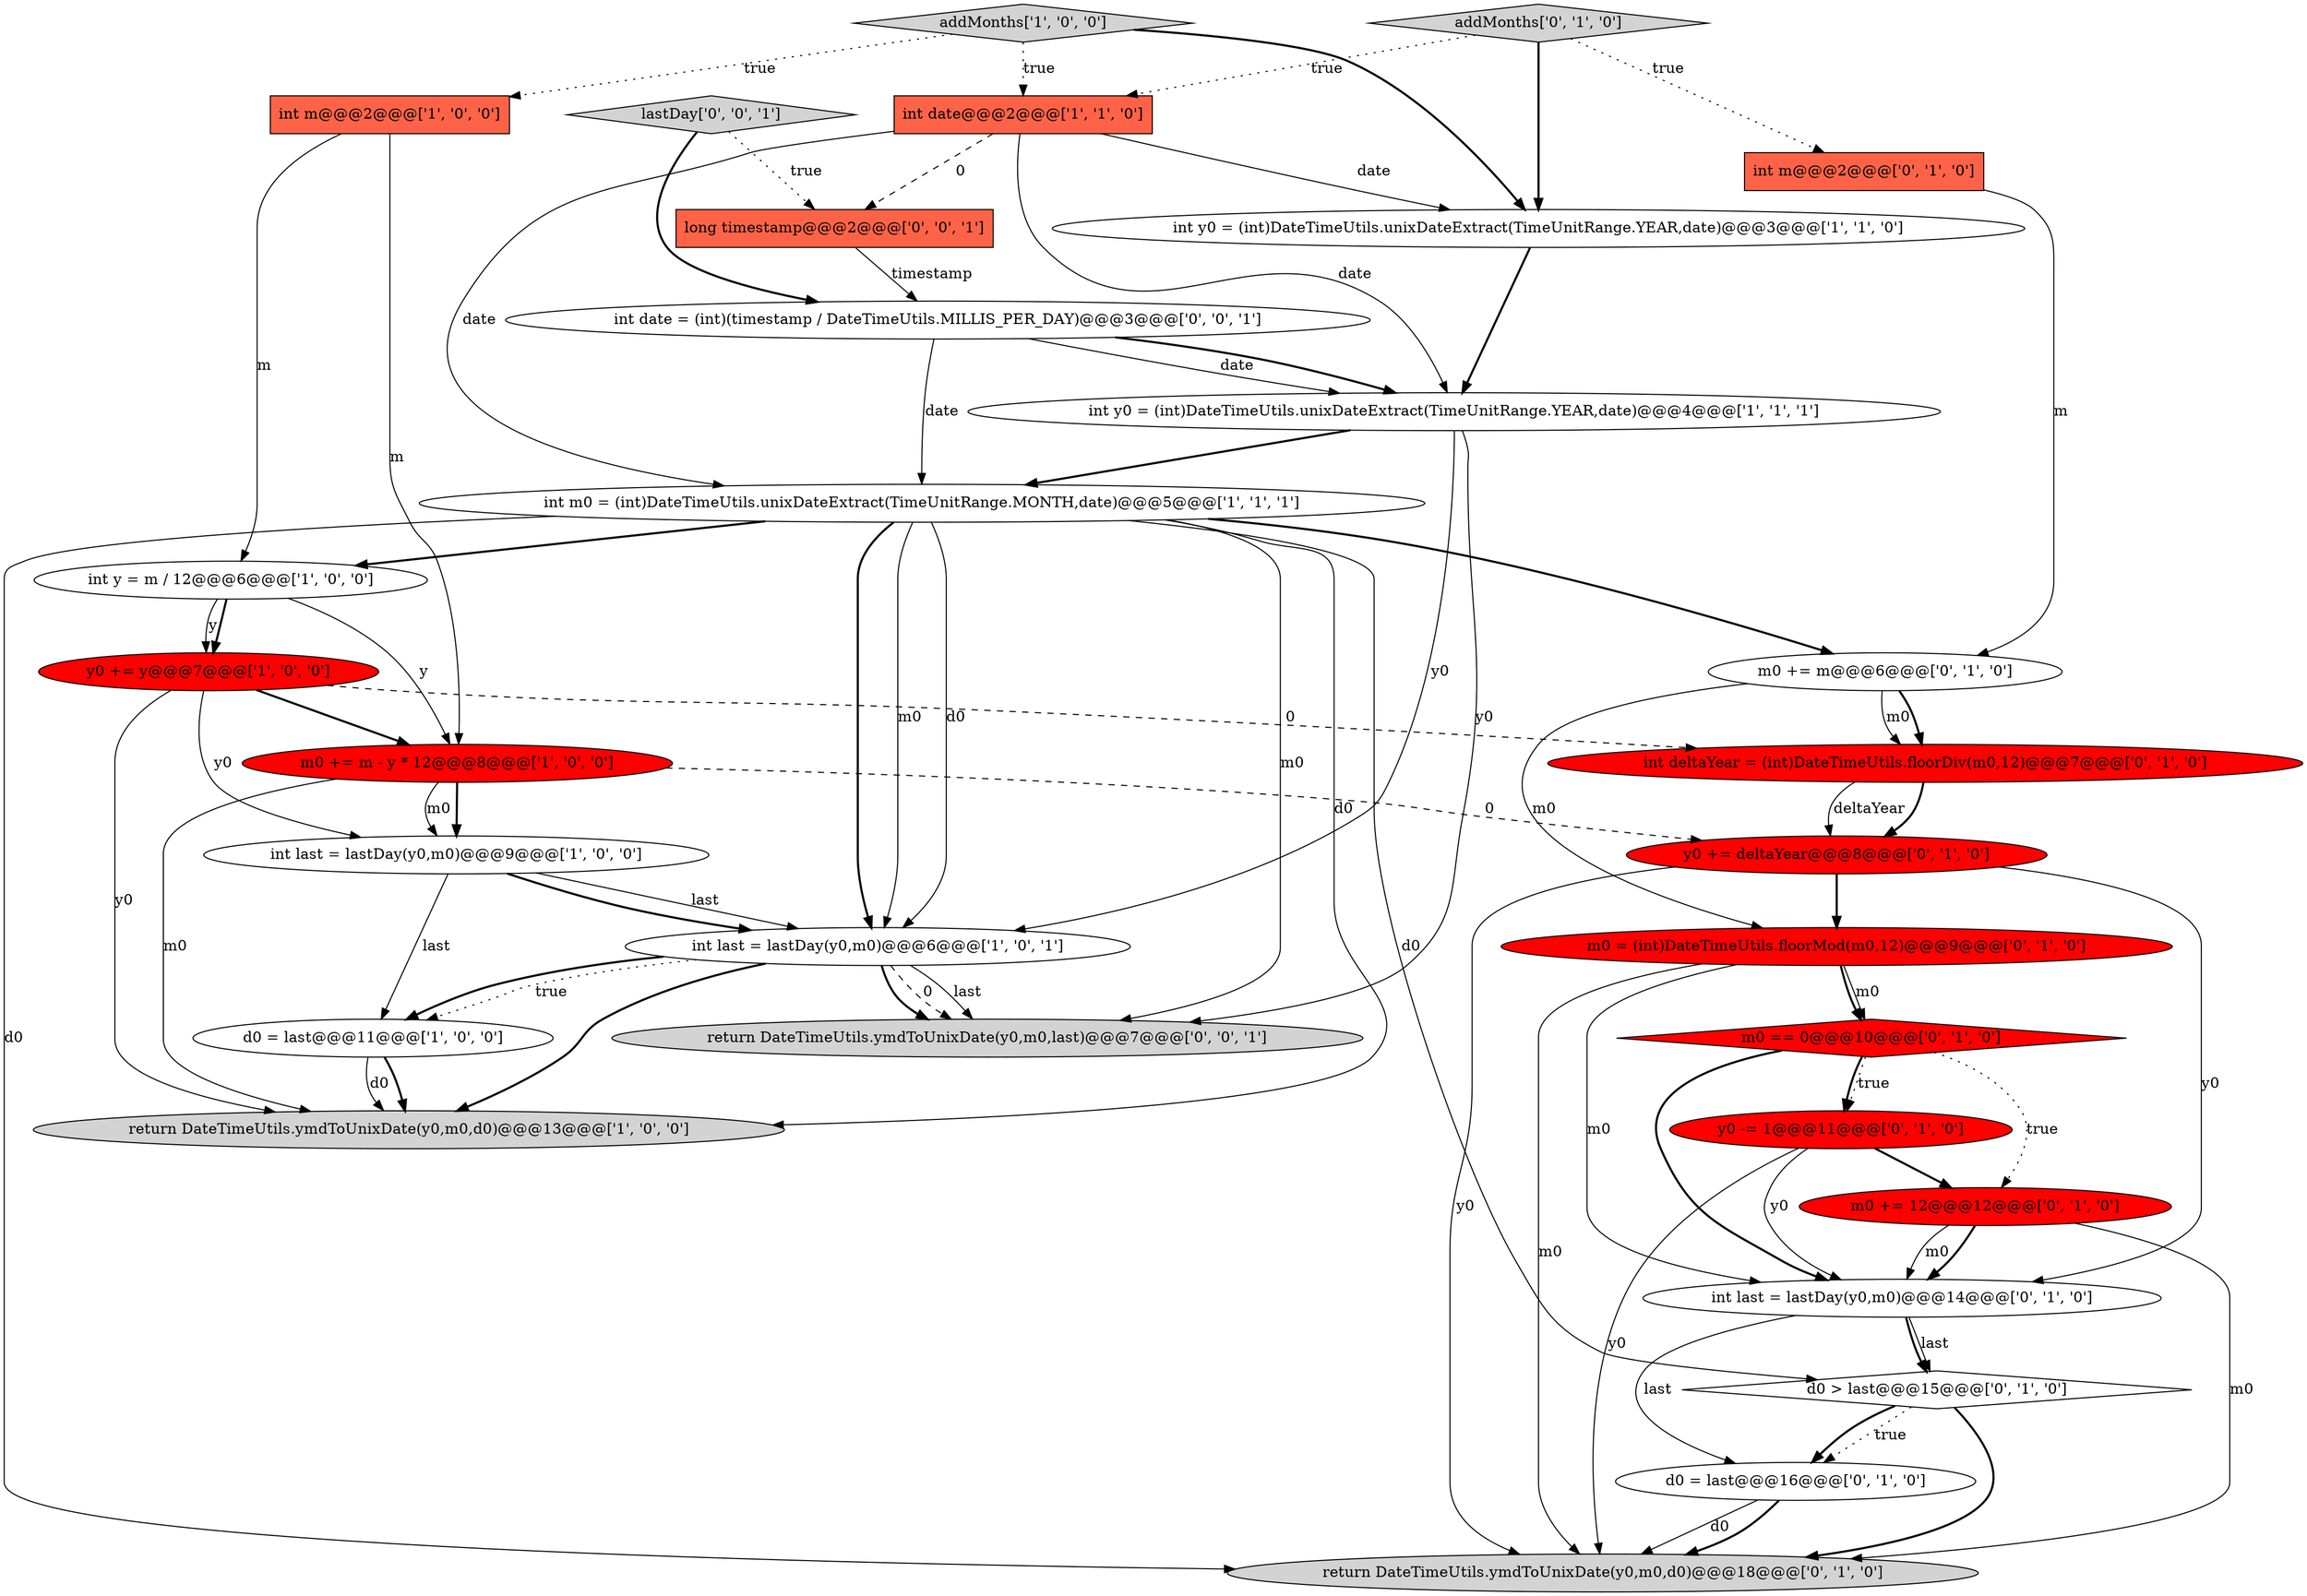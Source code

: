digraph {
4 [style = filled, label = "int m@@@2@@@['1', '0', '0']", fillcolor = tomato, shape = box image = "AAA0AAABBB1BBB"];
12 [style = filled, label = "return DateTimeUtils.ymdToUnixDate(y0,m0,d0)@@@13@@@['1', '0', '0']", fillcolor = lightgray, shape = ellipse image = "AAA0AAABBB1BBB"];
17 [style = filled, label = "return DateTimeUtils.ymdToUnixDate(y0,m0,d0)@@@18@@@['0', '1', '0']", fillcolor = lightgray, shape = ellipse image = "AAA0AAABBB2BBB"];
11 [style = filled, label = "addMonths['1', '0', '0']", fillcolor = lightgray, shape = diamond image = "AAA0AAABBB1BBB"];
2 [style = filled, label = "y0 += y@@@7@@@['1', '0', '0']", fillcolor = red, shape = ellipse image = "AAA1AAABBB1BBB"];
6 [style = filled, label = "int y = m / 12@@@6@@@['1', '0', '0']", fillcolor = white, shape = ellipse image = "AAA0AAABBB1BBB"];
22 [style = filled, label = "m0 += 12@@@12@@@['0', '1', '0']", fillcolor = red, shape = ellipse image = "AAA1AAABBB2BBB"];
19 [style = filled, label = "addMonths['0', '1', '0']", fillcolor = lightgray, shape = diamond image = "AAA0AAABBB2BBB"];
5 [style = filled, label = "m0 += m - y * 12@@@8@@@['1', '0', '0']", fillcolor = red, shape = ellipse image = "AAA1AAABBB1BBB"];
23 [style = filled, label = "d0 > last@@@15@@@['0', '1', '0']", fillcolor = white, shape = diamond image = "AAA0AAABBB2BBB"];
28 [style = filled, label = "int date = (int)(timestamp / DateTimeUtils.MILLIS_PER_DAY)@@@3@@@['0', '0', '1']", fillcolor = white, shape = ellipse image = "AAA0AAABBB3BBB"];
15 [style = filled, label = "int last = lastDay(y0,m0)@@@14@@@['0', '1', '0']", fillcolor = white, shape = ellipse image = "AAA0AAABBB2BBB"];
3 [style = filled, label = "d0 = last@@@11@@@['1', '0', '0']", fillcolor = white, shape = ellipse image = "AAA0AAABBB1BBB"];
8 [style = filled, label = "int last = lastDay(y0,m0)@@@6@@@['1', '0', '1']", fillcolor = white, shape = ellipse image = "AAA0AAABBB1BBB"];
13 [style = filled, label = "y0 -= 1@@@11@@@['0', '1', '0']", fillcolor = red, shape = ellipse image = "AAA1AAABBB2BBB"];
25 [style = filled, label = "int deltaYear = (int)DateTimeUtils.floorDiv(m0,12)@@@7@@@['0', '1', '0']", fillcolor = red, shape = ellipse image = "AAA1AAABBB2BBB"];
1 [style = filled, label = "int y0 = (int)DateTimeUtils.unixDateExtract(TimeUnitRange.YEAR,date)@@@4@@@['1', '1', '1']", fillcolor = white, shape = ellipse image = "AAA0AAABBB1BBB"];
10 [style = filled, label = "int date@@@2@@@['1', '1', '0']", fillcolor = tomato, shape = box image = "AAA0AAABBB1BBB"];
21 [style = filled, label = "y0 += deltaYear@@@8@@@['0', '1', '0']", fillcolor = red, shape = ellipse image = "AAA1AAABBB2BBB"];
24 [style = filled, label = "m0 == 0@@@10@@@['0', '1', '0']", fillcolor = red, shape = diamond image = "AAA1AAABBB2BBB"];
14 [style = filled, label = "int m@@@2@@@['0', '1', '0']", fillcolor = tomato, shape = box image = "AAA0AAABBB2BBB"];
20 [style = filled, label = "m0 = (int)DateTimeUtils.floorMod(m0,12)@@@9@@@['0', '1', '0']", fillcolor = red, shape = ellipse image = "AAA1AAABBB2BBB"];
7 [style = filled, label = "int last = lastDay(y0,m0)@@@9@@@['1', '0', '0']", fillcolor = white, shape = ellipse image = "AAA0AAABBB1BBB"];
29 [style = filled, label = "return DateTimeUtils.ymdToUnixDate(y0,m0,last)@@@7@@@['0', '0', '1']", fillcolor = lightgray, shape = ellipse image = "AAA0AAABBB3BBB"];
16 [style = filled, label = "d0 = last@@@16@@@['0', '1', '0']", fillcolor = white, shape = ellipse image = "AAA0AAABBB2BBB"];
26 [style = filled, label = "long timestamp@@@2@@@['0', '0', '1']", fillcolor = tomato, shape = box image = "AAA0AAABBB3BBB"];
9 [style = filled, label = "int m0 = (int)DateTimeUtils.unixDateExtract(TimeUnitRange.MONTH,date)@@@5@@@['1', '1', '1']", fillcolor = white, shape = ellipse image = "AAA0AAABBB1BBB"];
18 [style = filled, label = "m0 += m@@@6@@@['0', '1', '0']", fillcolor = white, shape = ellipse image = "AAA0AAABBB2BBB"];
0 [style = filled, label = "int y0 = (int)DateTimeUtils.unixDateExtract(TimeUnitRange.YEAR,date)@@@3@@@['1', '1', '0']", fillcolor = white, shape = ellipse image = "AAA0AAABBB1BBB"];
27 [style = filled, label = "lastDay['0', '0', '1']", fillcolor = lightgray, shape = diamond image = "AAA0AAABBB3BBB"];
19->10 [style = dotted, label="true"];
23->16 [style = dotted, label="true"];
16->17 [style = solid, label="d0"];
22->15 [style = solid, label="m0"];
1->29 [style = solid, label="y0"];
15->23 [style = bold, label=""];
23->16 [style = bold, label=""];
19->14 [style = dotted, label="true"];
18->25 [style = solid, label="m0"];
22->15 [style = bold, label=""];
14->18 [style = solid, label="m"];
4->5 [style = solid, label="m"];
2->12 [style = solid, label="y0"];
21->17 [style = solid, label="y0"];
24->15 [style = bold, label=""];
9->17 [style = solid, label="d0"];
11->10 [style = dotted, label="true"];
27->26 [style = dotted, label="true"];
28->1 [style = solid, label="date"];
9->29 [style = solid, label="m0"];
27->28 [style = bold, label=""];
6->2 [style = solid, label="y"];
8->3 [style = bold, label=""];
15->16 [style = solid, label="last"];
28->9 [style = solid, label="date"];
9->12 [style = solid, label="d0"];
20->17 [style = solid, label="m0"];
1->8 [style = solid, label="y0"];
3->12 [style = bold, label=""];
16->17 [style = bold, label=""];
2->7 [style = solid, label="y0"];
28->1 [style = bold, label=""];
7->8 [style = bold, label=""];
9->8 [style = bold, label=""];
11->4 [style = dotted, label="true"];
8->3 [style = dotted, label="true"];
1->9 [style = bold, label=""];
19->0 [style = bold, label=""];
9->6 [style = bold, label=""];
6->2 [style = bold, label=""];
5->7 [style = solid, label="m0"];
22->17 [style = solid, label="m0"];
9->8 [style = solid, label="m0"];
15->23 [style = solid, label="last"];
18->20 [style = solid, label="m0"];
5->12 [style = solid, label="m0"];
20->24 [style = solid, label="m0"];
10->0 [style = solid, label="date"];
11->0 [style = bold, label=""];
9->18 [style = bold, label=""];
21->20 [style = bold, label=""];
10->26 [style = dashed, label="0"];
4->6 [style = solid, label="m"];
6->5 [style = solid, label="y"];
9->23 [style = solid, label="d0"];
0->1 [style = bold, label=""];
24->22 [style = dotted, label="true"];
7->8 [style = solid, label="last"];
13->17 [style = solid, label="y0"];
13->15 [style = solid, label="y0"];
2->25 [style = dashed, label="0"];
18->25 [style = bold, label=""];
5->21 [style = dashed, label="0"];
5->7 [style = bold, label=""];
7->3 [style = solid, label="last"];
23->17 [style = bold, label=""];
26->28 [style = solid, label="timestamp"];
10->9 [style = solid, label="date"];
13->22 [style = bold, label=""];
21->15 [style = solid, label="y0"];
20->24 [style = bold, label=""];
10->1 [style = solid, label="date"];
8->29 [style = solid, label="last"];
9->8 [style = solid, label="d0"];
20->15 [style = solid, label="m0"];
24->13 [style = dotted, label="true"];
8->29 [style = bold, label=""];
8->29 [style = dashed, label="0"];
8->12 [style = bold, label=""];
25->21 [style = bold, label=""];
2->5 [style = bold, label=""];
24->13 [style = bold, label=""];
3->12 [style = solid, label="d0"];
25->21 [style = solid, label="deltaYear"];
}

